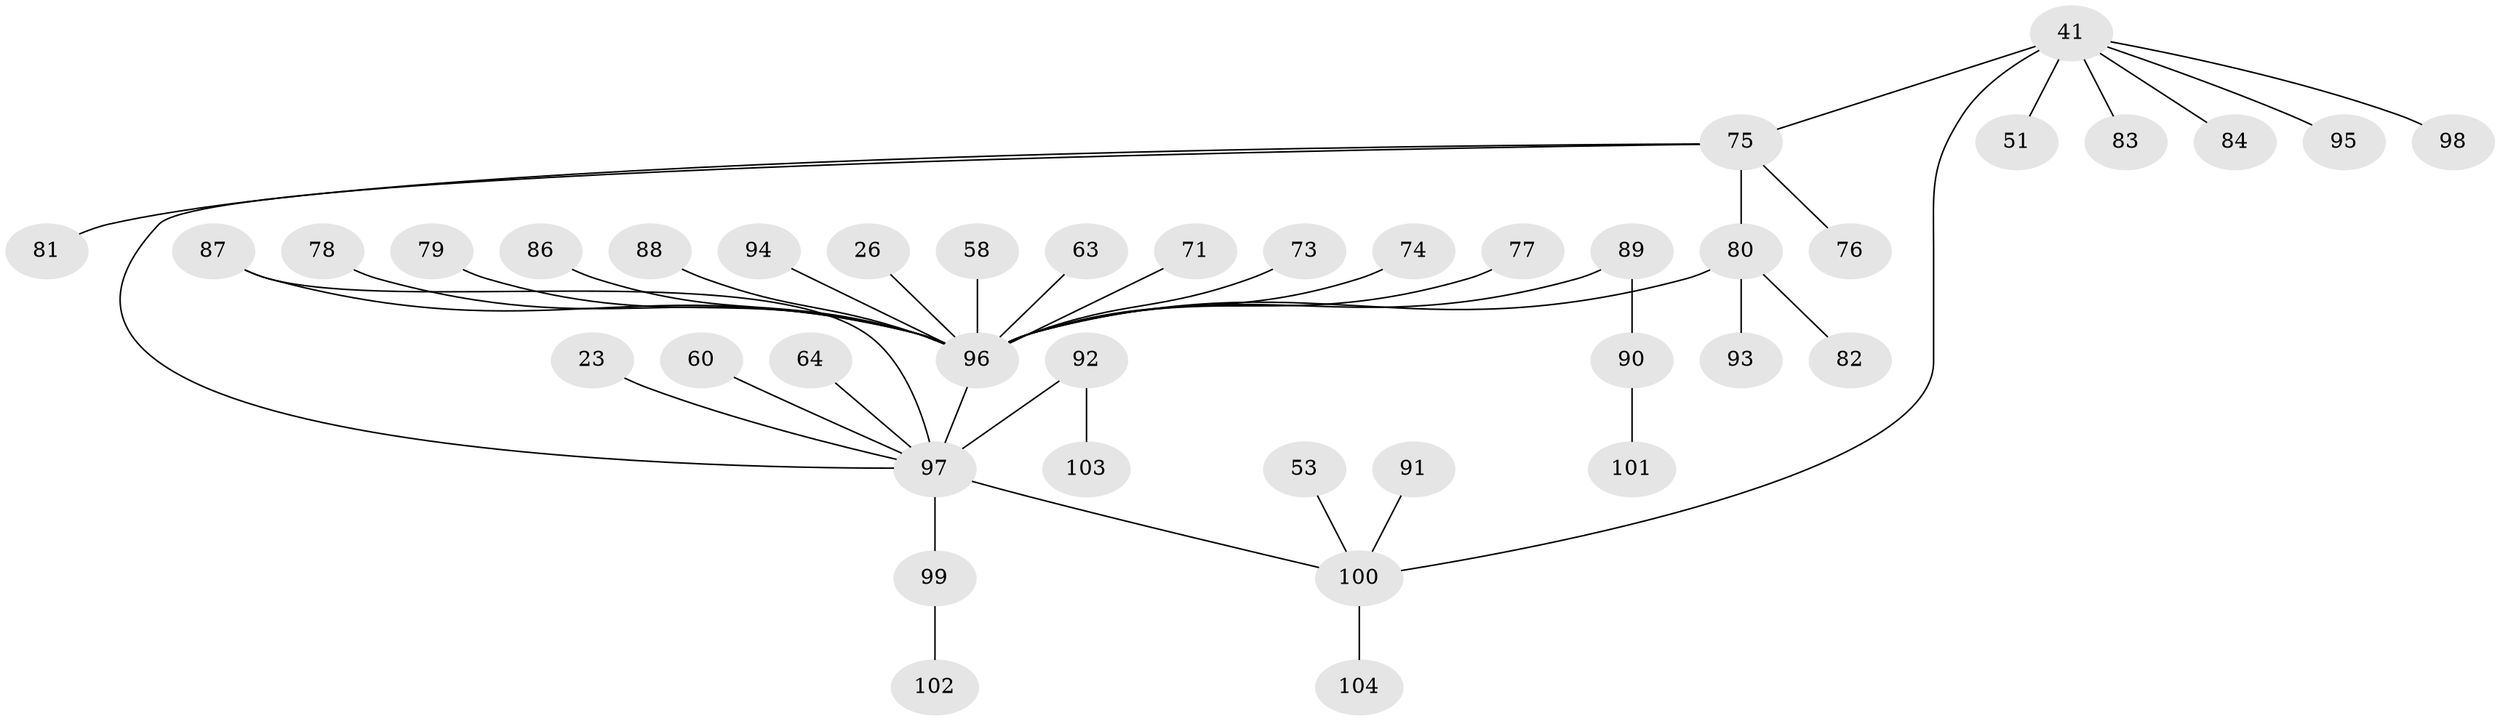 // original degree distribution, {6: 0.028846153846153848, 2: 0.25961538461538464, 5: 0.028846153846153848, 3: 0.10576923076923077, 9: 0.009615384615384616, 4: 0.057692307692307696, 1: 0.49038461538461536, 7: 0.019230769230769232}
// Generated by graph-tools (version 1.1) at 2025/44/03/04/25 21:44:41]
// undirected, 41 vertices, 43 edges
graph export_dot {
graph [start="1"]
  node [color=gray90,style=filled];
  23;
  26;
  41 [super="+32+40"];
  51;
  53;
  58;
  60;
  63;
  64;
  71;
  73;
  74;
  75 [super="+3+61+72"];
  76;
  77;
  78;
  79;
  80 [super="+68"];
  81;
  82;
  83;
  84;
  86 [super="+59"];
  87 [super="+70"];
  88;
  89;
  90;
  91;
  92 [super="+85"];
  93;
  94;
  95;
  96 [super="+15+33+44"];
  97 [super="+5+10"];
  98;
  99 [super="+27"];
  100 [super="+36+38"];
  101;
  102;
  103;
  104 [super="+67"];
  23 -- 97;
  26 -- 96;
  41 -- 95;
  41 -- 98;
  41 -- 83;
  41 -- 100 [weight=2];
  41 -- 51;
  41 -- 84;
  41 -- 75;
  53 -- 100;
  58 -- 96;
  60 -- 97;
  63 -- 96;
  64 -- 97;
  71 -- 96;
  73 -- 96;
  74 -- 96;
  75 -- 81;
  75 -- 97;
  75 -- 76;
  75 -- 80;
  77 -- 96;
  78 -- 96;
  79 -- 96;
  80 -- 96;
  80 -- 82;
  80 -- 93;
  86 -- 96;
  87 -- 96;
  87 -- 97;
  88 -- 96;
  89 -- 90;
  89 -- 96;
  90 -- 101;
  91 -- 100;
  92 -- 97;
  92 -- 103;
  94 -- 96;
  96 -- 97 [weight=2];
  97 -- 99;
  97 -- 100 [weight=2];
  99 -- 102;
  100 -- 104;
}
